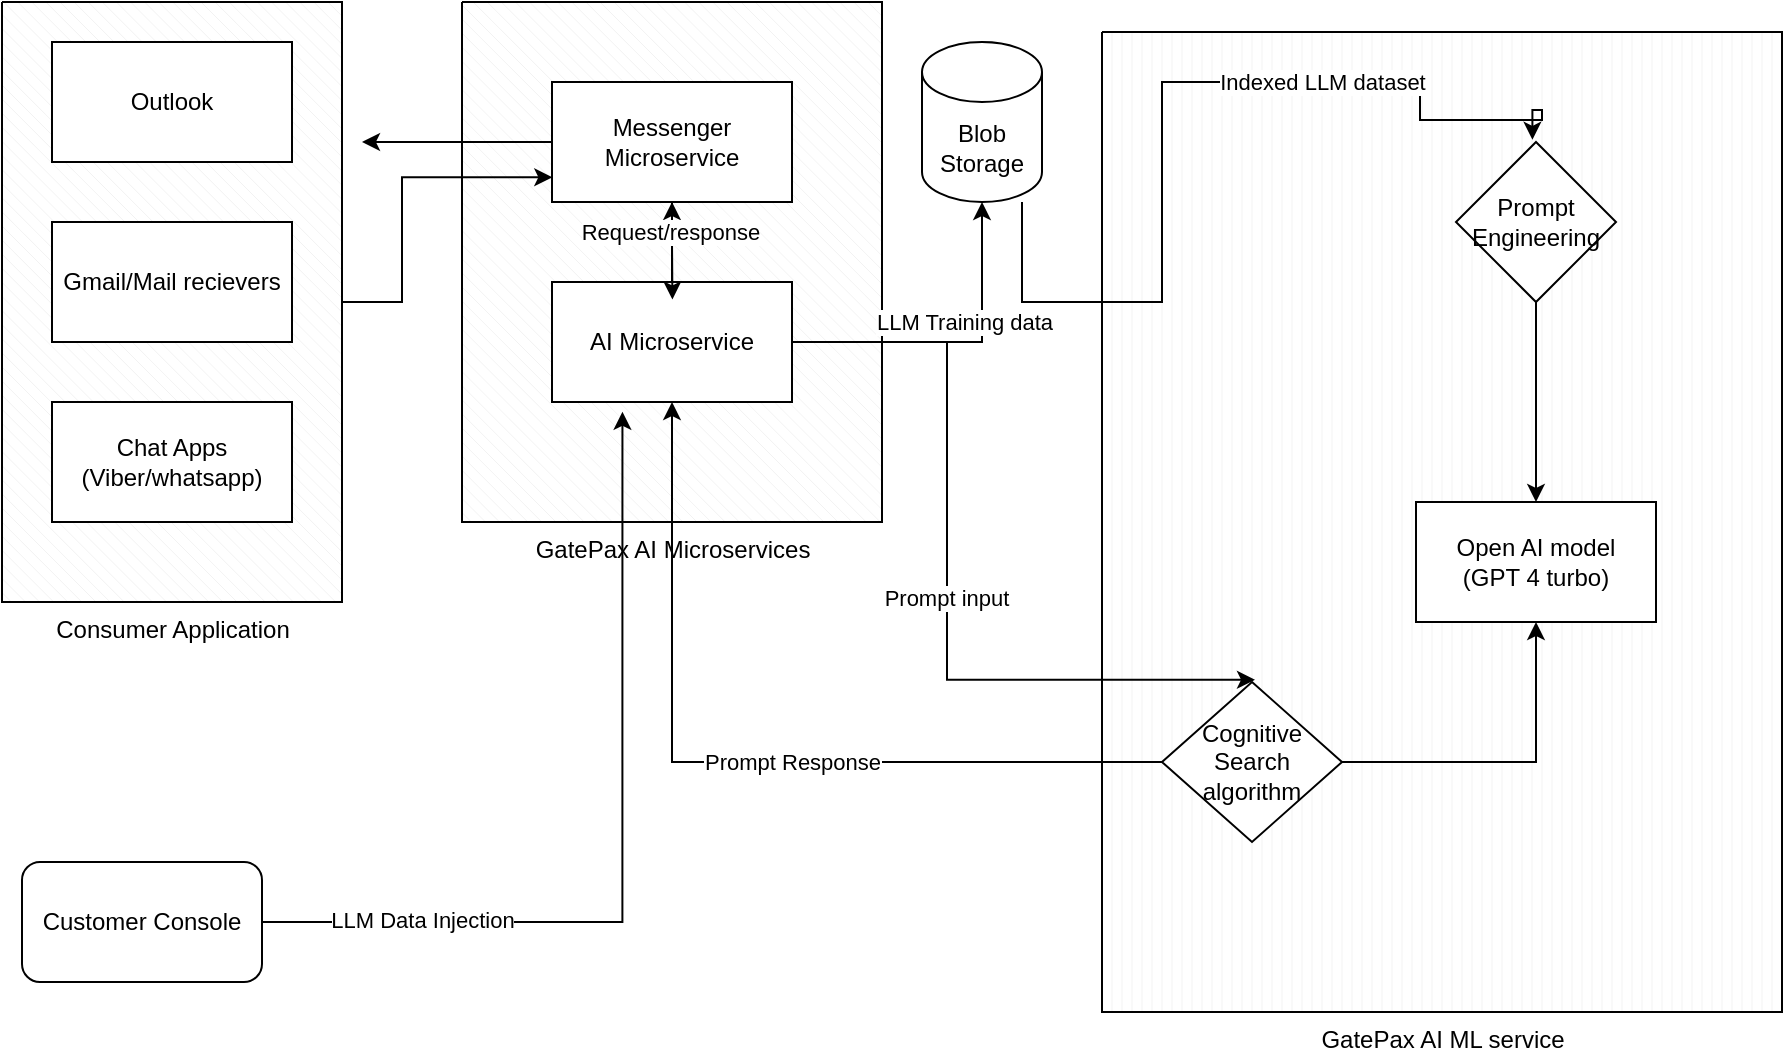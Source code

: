 <mxfile version="22.1.16" type="github">
  <diagram name="Page-1" id="GN4L_P-XQtYwMBfuK-No">
    <mxGraphModel dx="1193" dy="665" grid="1" gridSize="10" guides="1" tooltips="1" connect="1" arrows="1" fold="1" page="1" pageScale="1" pageWidth="827" pageHeight="1169" math="0" shadow="0">
      <root>
        <mxCell id="0" />
        <mxCell id="1" parent="0" />
        <mxCell id="CYMah9tlUehEqxaHunJz-1" value="Consumer Application" style="verticalLabelPosition=bottom;verticalAlign=top;html=1;shape=mxgraph.basic.patternFillRect;fillStyle=diagRev;step=5;fillStrokeWidth=0.2;fillStrokeColor=#dddddd;" vertex="1" parent="1">
          <mxGeometry x="20" y="90" width="170" height="300" as="geometry" />
        </mxCell>
        <mxCell id="CYMah9tlUehEqxaHunJz-2" value="Outlook" style="rounded=0;whiteSpace=wrap;html=1;" vertex="1" parent="1">
          <mxGeometry x="45" y="110" width="120" height="60" as="geometry" />
        </mxCell>
        <mxCell id="CYMah9tlUehEqxaHunJz-3" value="Gmail/Mail recievers" style="rounded=0;whiteSpace=wrap;html=1;" vertex="1" parent="1">
          <mxGeometry x="45" y="200" width="120" height="60" as="geometry" />
        </mxCell>
        <mxCell id="CYMah9tlUehEqxaHunJz-4" value="Chat Apps&lt;br&gt;(Viber/whatsapp)" style="rounded=0;whiteSpace=wrap;html=1;" vertex="1" parent="1">
          <mxGeometry x="45" y="290" width="120" height="60" as="geometry" />
        </mxCell>
        <mxCell id="CYMah9tlUehEqxaHunJz-6" value="GatePax AI Microservices" style="verticalLabelPosition=bottom;verticalAlign=top;html=1;shape=mxgraph.basic.patternFillRect;fillStyle=diagRev;step=5;fillStrokeWidth=0.2;fillStrokeColor=#dddddd;" vertex="1" parent="1">
          <mxGeometry x="250" y="90" width="210" height="260" as="geometry" />
        </mxCell>
        <mxCell id="CYMah9tlUehEqxaHunJz-50" style="edgeStyle=orthogonalEdgeStyle;rounded=0;orthogonalLoop=1;jettySize=auto;html=1;exitX=0;exitY=0.5;exitDx=0;exitDy=0;" edge="1" parent="1" source="CYMah9tlUehEqxaHunJz-9">
          <mxGeometry relative="1" as="geometry">
            <mxPoint x="200" y="160" as="targetPoint" />
          </mxGeometry>
        </mxCell>
        <mxCell id="CYMah9tlUehEqxaHunJz-9" value="Messenger Microservice" style="rounded=0;whiteSpace=wrap;html=1;" vertex="1" parent="1">
          <mxGeometry x="295" y="130" width="120" height="60" as="geometry" />
        </mxCell>
        <mxCell id="CYMah9tlUehEqxaHunJz-14" style="edgeStyle=orthogonalEdgeStyle;rounded=0;orthogonalLoop=1;jettySize=auto;html=1;entryX=0.5;entryY=1;entryDx=0;entryDy=0;" edge="1" parent="1" source="CYMah9tlUehEqxaHunJz-10" target="CYMah9tlUehEqxaHunJz-9">
          <mxGeometry relative="1" as="geometry" />
        </mxCell>
        <mxCell id="CYMah9tlUehEqxaHunJz-10" value="AI Microservice" style="rounded=0;whiteSpace=wrap;html=1;" vertex="1" parent="1">
          <mxGeometry x="295" y="230" width="120" height="60" as="geometry" />
        </mxCell>
        <mxCell id="CYMah9tlUehEqxaHunJz-12" style="edgeStyle=orthogonalEdgeStyle;rounded=0;orthogonalLoop=1;jettySize=auto;html=1;entryX=0.215;entryY=0.337;entryDx=0;entryDy=0;entryPerimeter=0;" edge="1" parent="1" source="CYMah9tlUehEqxaHunJz-1" target="CYMah9tlUehEqxaHunJz-6">
          <mxGeometry relative="1" as="geometry" />
        </mxCell>
        <mxCell id="CYMah9tlUehEqxaHunJz-13" style="edgeStyle=orthogonalEdgeStyle;rounded=0;orthogonalLoop=1;jettySize=auto;html=1;entryX=0.501;entryY=0.572;entryDx=0;entryDy=0;entryPerimeter=0;" edge="1" parent="1" source="CYMah9tlUehEqxaHunJz-9" target="CYMah9tlUehEqxaHunJz-6">
          <mxGeometry relative="1" as="geometry" />
        </mxCell>
        <mxCell id="CYMah9tlUehEqxaHunJz-49" value="Request/response" style="edgeLabel;html=1;align=center;verticalAlign=middle;resizable=0;points=[];" vertex="1" connectable="0" parent="CYMah9tlUehEqxaHunJz-13">
          <mxGeometry x="-0.234" y="-1" relative="1" as="geometry">
            <mxPoint y="-4" as="offset" />
          </mxGeometry>
        </mxCell>
        <mxCell id="CYMah9tlUehEqxaHunJz-17" value="GatePax AI ML service" style="verticalLabelPosition=bottom;verticalAlign=top;html=1;shape=mxgraph.basic.patternFillRect;fillStyle=vert;step=5;fillStrokeWidth=0.2;fillStrokeColor=#dddddd;" vertex="1" parent="1">
          <mxGeometry x="570" y="105" width="340" height="490" as="geometry" />
        </mxCell>
        <mxCell id="CYMah9tlUehEqxaHunJz-19" value="Blob Storage" style="shape=cylinder3;whiteSpace=wrap;html=1;boundedLbl=1;backgroundOutline=1;size=15;" vertex="1" parent="1">
          <mxGeometry x="480" y="110" width="60" height="80" as="geometry" />
        </mxCell>
        <mxCell id="CYMah9tlUehEqxaHunJz-20" style="edgeStyle=orthogonalEdgeStyle;rounded=0;orthogonalLoop=1;jettySize=auto;html=1;entryX=0.5;entryY=1;entryDx=0;entryDy=0;entryPerimeter=0;" edge="1" parent="1" source="CYMah9tlUehEqxaHunJz-10" target="CYMah9tlUehEqxaHunJz-19">
          <mxGeometry relative="1" as="geometry">
            <mxPoint x="380" y="500" as="targetPoint" />
          </mxGeometry>
        </mxCell>
        <mxCell id="CYMah9tlUehEqxaHunJz-52" value="LLM Training data" style="edgeLabel;html=1;align=center;verticalAlign=middle;resizable=0;points=[];" vertex="1" connectable="0" parent="CYMah9tlUehEqxaHunJz-20">
          <mxGeometry x="0.042" y="1" relative="1" as="geometry">
            <mxPoint y="-9" as="offset" />
          </mxGeometry>
        </mxCell>
        <mxCell id="CYMah9tlUehEqxaHunJz-41" value="" style="edgeStyle=orthogonalEdgeStyle;rounded=0;orthogonalLoop=1;jettySize=auto;html=1;" edge="1" parent="1" source="CYMah9tlUehEqxaHunJz-34" target="CYMah9tlUehEqxaHunJz-37">
          <mxGeometry relative="1" as="geometry" />
        </mxCell>
        <mxCell id="CYMah9tlUehEqxaHunJz-34" value="Prompt Engineering" style="rhombus;whiteSpace=wrap;html=1;" vertex="1" parent="1">
          <mxGeometry x="747" y="160" width="80" height="80" as="geometry" />
        </mxCell>
        <mxCell id="CYMah9tlUehEqxaHunJz-35" style="edgeStyle=orthogonalEdgeStyle;rounded=0;orthogonalLoop=1;jettySize=auto;html=1;entryX=0.633;entryY=0.11;entryDx=0;entryDy=0;entryPerimeter=0;" edge="1" parent="1" source="CYMah9tlUehEqxaHunJz-19" target="CYMah9tlUehEqxaHunJz-17">
          <mxGeometry relative="1" as="geometry">
            <Array as="points">
              <mxPoint x="530" y="240" />
              <mxPoint x="600" y="240" />
              <mxPoint x="600" y="130" />
              <mxPoint x="729" y="130" />
              <mxPoint x="729" y="149" />
              <mxPoint x="790" y="149" />
              <mxPoint x="790" y="144" />
              <mxPoint x="785" y="144" />
            </Array>
          </mxGeometry>
        </mxCell>
        <mxCell id="CYMah9tlUehEqxaHunJz-36" value="Indexed LLM dataset" style="edgeLabel;html=1;align=center;verticalAlign=middle;resizable=0;points=[];" vertex="1" connectable="0" parent="CYMah9tlUehEqxaHunJz-35">
          <mxGeometry x="0.368" y="1" relative="1" as="geometry">
            <mxPoint x="-7" y="1" as="offset" />
          </mxGeometry>
        </mxCell>
        <mxCell id="CYMah9tlUehEqxaHunJz-37" value="Open AI model&lt;br&gt;(GPT 4 turbo)" style="rounded=0;whiteSpace=wrap;html=1;" vertex="1" parent="1">
          <mxGeometry x="727" y="340" width="120" height="60" as="geometry" />
        </mxCell>
        <mxCell id="CYMah9tlUehEqxaHunJz-40" value="" style="edgeStyle=orthogonalEdgeStyle;rounded=0;orthogonalLoop=1;jettySize=auto;html=1;" edge="1" parent="1" source="CYMah9tlUehEqxaHunJz-38" target="CYMah9tlUehEqxaHunJz-37">
          <mxGeometry relative="1" as="geometry" />
        </mxCell>
        <mxCell id="CYMah9tlUehEqxaHunJz-45" value="" style="edgeStyle=orthogonalEdgeStyle;rounded=0;orthogonalLoop=1;jettySize=auto;html=1;" edge="1" parent="1" source="CYMah9tlUehEqxaHunJz-38" target="CYMah9tlUehEqxaHunJz-10">
          <mxGeometry relative="1" as="geometry" />
        </mxCell>
        <mxCell id="CYMah9tlUehEqxaHunJz-46" value="Prompt Response" style="edgeLabel;html=1;align=center;verticalAlign=middle;resizable=0;points=[];" vertex="1" connectable="0" parent="CYMah9tlUehEqxaHunJz-45">
          <mxGeometry relative="1" as="geometry">
            <mxPoint x="27" as="offset" />
          </mxGeometry>
        </mxCell>
        <mxCell id="CYMah9tlUehEqxaHunJz-38" value="Cognitive Search algorithm" style="rhombus;whiteSpace=wrap;html=1;" vertex="1" parent="1">
          <mxGeometry x="600" y="430" width="90" height="80" as="geometry" />
        </mxCell>
        <mxCell id="CYMah9tlUehEqxaHunJz-51" style="edgeStyle=orthogonalEdgeStyle;rounded=0;orthogonalLoop=1;jettySize=auto;html=1;entryX=0.225;entryY=0.661;entryDx=0;entryDy=0;entryPerimeter=0;" edge="1" parent="1" source="CYMah9tlUehEqxaHunJz-10" target="CYMah9tlUehEqxaHunJz-17">
          <mxGeometry relative="1" as="geometry" />
        </mxCell>
        <mxCell id="CYMah9tlUehEqxaHunJz-53" value="Prompt input" style="edgeLabel;html=1;align=center;verticalAlign=middle;resizable=0;points=[];" vertex="1" connectable="0" parent="CYMah9tlUehEqxaHunJz-51">
          <mxGeometry x="0.025" y="-1" relative="1" as="geometry">
            <mxPoint as="offset" />
          </mxGeometry>
        </mxCell>
        <mxCell id="CYMah9tlUehEqxaHunJz-54" value="Customer Console" style="rounded=1;whiteSpace=wrap;html=1;" vertex="1" parent="1">
          <mxGeometry x="30" y="520" width="120" height="60" as="geometry" />
        </mxCell>
        <mxCell id="CYMah9tlUehEqxaHunJz-56" style="edgeStyle=orthogonalEdgeStyle;rounded=0;orthogonalLoop=1;jettySize=auto;html=1;entryX=0.382;entryY=0.788;entryDx=0;entryDy=0;entryPerimeter=0;" edge="1" parent="1" source="CYMah9tlUehEqxaHunJz-54" target="CYMah9tlUehEqxaHunJz-6">
          <mxGeometry relative="1" as="geometry" />
        </mxCell>
        <mxCell id="CYMah9tlUehEqxaHunJz-57" value="LLM Data Injection" style="edgeLabel;html=1;align=center;verticalAlign=middle;resizable=0;points=[];" vertex="1" connectable="0" parent="CYMah9tlUehEqxaHunJz-56">
          <mxGeometry x="-0.632" y="1" relative="1" as="geometry">
            <mxPoint as="offset" />
          </mxGeometry>
        </mxCell>
      </root>
    </mxGraphModel>
  </diagram>
</mxfile>
